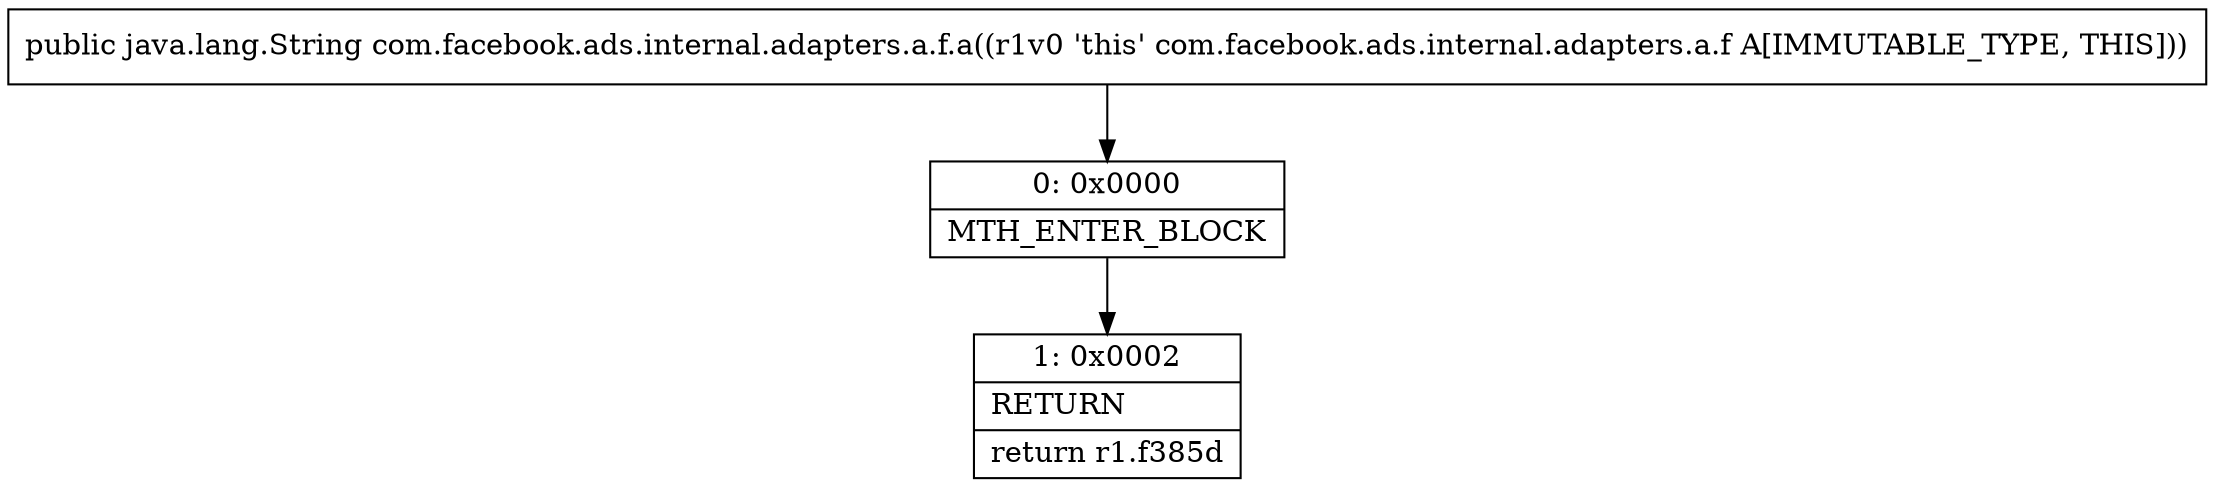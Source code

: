 digraph "CFG forcom.facebook.ads.internal.adapters.a.f.a()Ljava\/lang\/String;" {
Node_0 [shape=record,label="{0\:\ 0x0000|MTH_ENTER_BLOCK\l}"];
Node_1 [shape=record,label="{1\:\ 0x0002|RETURN\l|return r1.f385d\l}"];
MethodNode[shape=record,label="{public java.lang.String com.facebook.ads.internal.adapters.a.f.a((r1v0 'this' com.facebook.ads.internal.adapters.a.f A[IMMUTABLE_TYPE, THIS])) }"];
MethodNode -> Node_0;
Node_0 -> Node_1;
}

